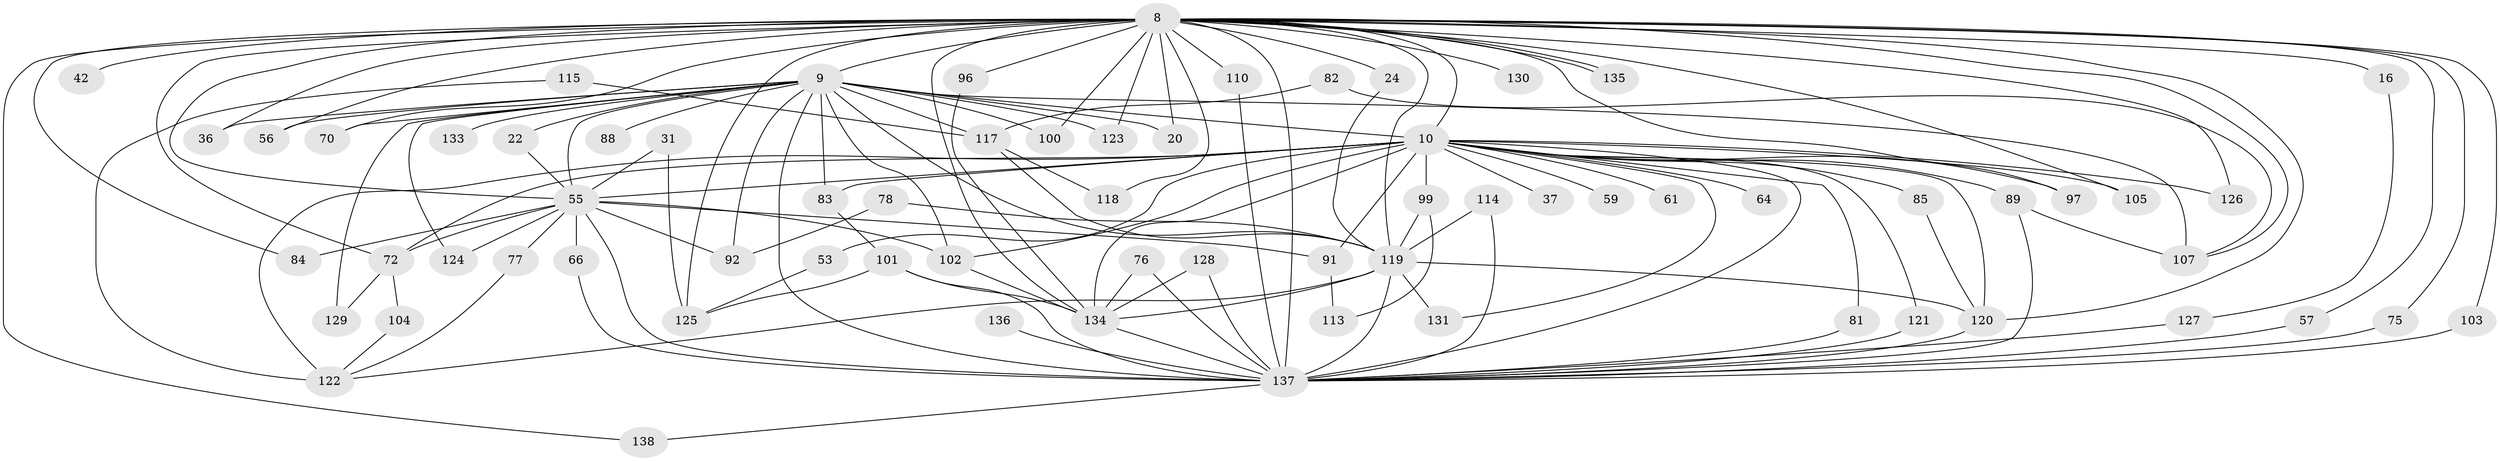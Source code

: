 // original degree distribution, {34: 0.014492753623188406, 13: 0.007246376811594203, 23: 0.007246376811594203, 30: 0.007246376811594203, 21: 0.014492753623188406, 29: 0.007246376811594203, 16: 0.007246376811594203, 26: 0.007246376811594203, 4: 0.09420289855072464, 8: 0.014492753623188406, 7: 0.014492753623188406, 3: 0.1956521739130435, 6: 0.021739130434782608, 2: 0.5579710144927537, 5: 0.028985507246376812}
// Generated by graph-tools (version 1.1) at 2025/45/03/09/25 04:45:52]
// undirected, 69 vertices, 138 edges
graph export_dot {
graph [start="1"]
  node [color=gray90,style=filled];
  8 [super="+4"];
  9 [super="+6"];
  10 [super="+1"];
  16;
  20;
  22;
  24;
  31;
  36;
  37;
  42;
  53;
  55 [super="+11+7"];
  56;
  57;
  59;
  61;
  64 [super="+51"];
  66;
  70;
  72 [super="+19+39+49"];
  75;
  76;
  77;
  78;
  81;
  82;
  83 [super="+30"];
  84;
  85;
  88;
  89 [super="+58"];
  91 [super="+65+87"];
  92 [super="+54+33"];
  96;
  97;
  99 [super="+23"];
  100;
  101 [super="+73"];
  102 [super="+29+63"];
  103;
  104;
  105;
  107 [super="+21+41"];
  110;
  113;
  114;
  115;
  117 [super="+94+32"];
  118;
  119 [super="+111+71"];
  120 [super="+86+90+116+79+95"];
  121;
  122 [super="+45"];
  123;
  124;
  125 [super="+14+112"];
  126;
  127;
  128;
  129;
  130;
  131;
  133;
  134 [super="+34+108+132+106"];
  135;
  136;
  137 [super="+17+5+26+50"];
  138;
  8 -- 9 [weight=4];
  8 -- 10 [weight=4];
  8 -- 16 [weight=2];
  8 -- 20;
  8 -- 36;
  8 -- 42 [weight=2];
  8 -- 84;
  8 -- 96;
  8 -- 100;
  8 -- 105;
  8 -- 125 [weight=3];
  8 -- 126;
  8 -- 130 [weight=2];
  8 -- 135;
  8 -- 135;
  8 -- 138;
  8 -- 70;
  8 -- 75;
  8 -- 24;
  8 -- 97;
  8 -- 103;
  8 -- 110;
  8 -- 118;
  8 -- 56;
  8 -- 57;
  8 -- 123;
  8 -- 72 [weight=2];
  8 -- 137 [weight=7];
  8 -- 107;
  8 -- 120 [weight=2];
  8 -- 134 [weight=6];
  8 -- 55 [weight=5];
  8 -- 119;
  9 -- 10 [weight=4];
  9 -- 20;
  9 -- 22;
  9 -- 70;
  9 -- 88 [weight=2];
  9 -- 92 [weight=3];
  9 -- 133 [weight=2];
  9 -- 129;
  9 -- 36;
  9 -- 100;
  9 -- 117 [weight=5];
  9 -- 56;
  9 -- 123;
  9 -- 124;
  9 -- 137 [weight=6];
  9 -- 107 [weight=4];
  9 -- 83;
  9 -- 119 [weight=3];
  9 -- 55 [weight=4];
  9 -- 102;
  10 -- 61 [weight=2];
  10 -- 85 [weight=2];
  10 -- 105;
  10 -- 121;
  10 -- 122 [weight=2];
  10 -- 126;
  10 -- 131;
  10 -- 64 [weight=3];
  10 -- 72 [weight=3];
  10 -- 81;
  10 -- 91 [weight=3];
  10 -- 97;
  10 -- 99 [weight=2];
  10 -- 37;
  10 -- 53;
  10 -- 55 [weight=5];
  10 -- 59;
  10 -- 137 [weight=5];
  10 -- 134 [weight=7];
  10 -- 83;
  10 -- 89;
  10 -- 120 [weight=2];
  10 -- 102;
  16 -- 127;
  22 -- 55;
  24 -- 119;
  31 -- 125;
  31 -- 55;
  53 -- 125;
  55 -- 102;
  55 -- 66;
  55 -- 137 [weight=4];
  55 -- 72;
  55 -- 77;
  55 -- 84;
  55 -- 91 [weight=2];
  55 -- 124;
  55 -- 92;
  57 -- 137;
  66 -- 137;
  72 -- 129;
  72 -- 104;
  75 -- 137;
  76 -- 137;
  76 -- 134;
  77 -- 122;
  78 -- 119;
  78 -- 92;
  81 -- 137;
  82 -- 117;
  82 -- 107;
  83 -- 101;
  85 -- 120;
  89 -- 107;
  89 -- 137;
  91 -- 113;
  96 -- 134;
  99 -- 113;
  99 -- 119;
  101 -- 137 [weight=2];
  101 -- 125;
  101 -- 134;
  102 -- 134;
  103 -- 137;
  104 -- 122;
  110 -- 137;
  114 -- 137;
  114 -- 119;
  115 -- 122;
  115 -- 117;
  117 -- 118;
  117 -- 119 [weight=3];
  119 -- 131;
  119 -- 134;
  119 -- 137 [weight=2];
  119 -- 122;
  119 -- 120;
  120 -- 137 [weight=2];
  121 -- 137;
  127 -- 137;
  128 -- 137;
  128 -- 134;
  134 -- 137 [weight=4];
  136 -- 137 [weight=2];
  137 -- 138;
}
